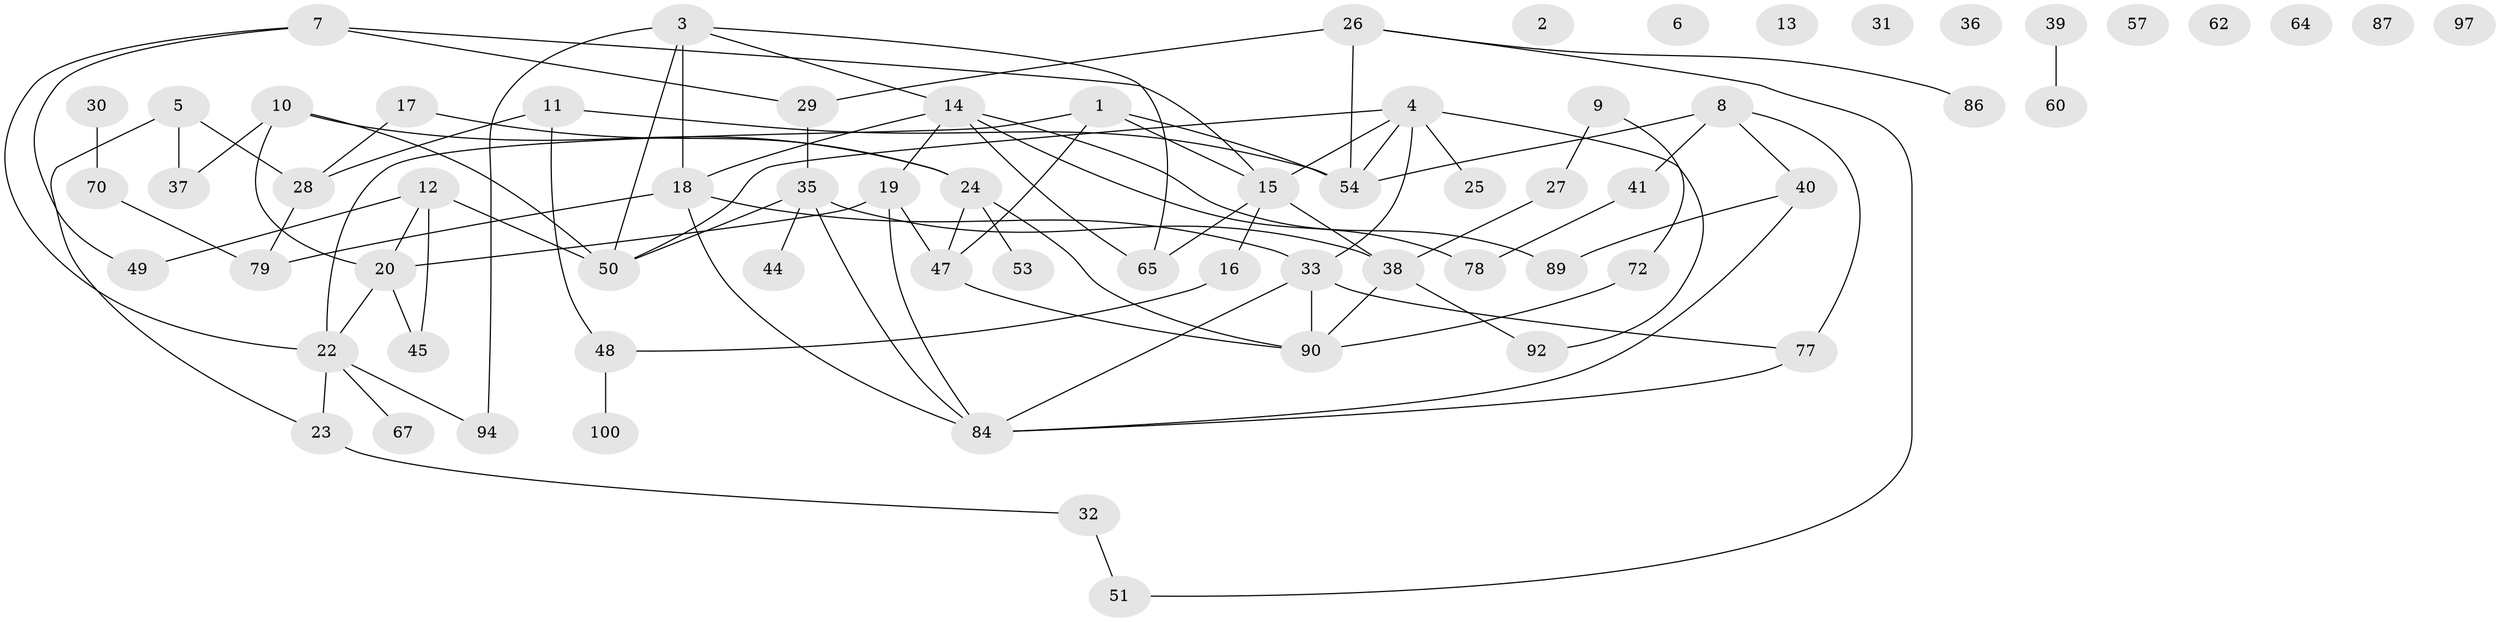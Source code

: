 // Generated by graph-tools (version 1.1) at 2025/23/03/03/25 07:23:26]
// undirected, 68 vertices, 92 edges
graph export_dot {
graph [start="1"]
  node [color=gray90,style=filled];
  1;
  2;
  3 [super="+55"];
  4 [super="+81"];
  5 [super="+56"];
  6;
  7 [super="+88"];
  8 [super="+95"];
  9;
  10 [super="+21"];
  11;
  12 [super="+69"];
  13;
  14 [super="+99"];
  15 [super="+76"];
  16 [super="+61"];
  17 [super="+82"];
  18 [super="+42"];
  19 [super="+75"];
  20 [super="+71"];
  22 [super="+46"];
  23 [super="+93"];
  24 [super="+34"];
  25;
  26 [super="+43"];
  27;
  28 [super="+74"];
  29 [super="+80"];
  30;
  31;
  32;
  33 [super="+83"];
  35 [super="+52"];
  36;
  37;
  38 [super="+66"];
  39;
  40 [super="+58"];
  41 [super="+98"];
  44;
  45;
  47 [super="+59"];
  48 [super="+68"];
  49;
  50 [super="+63"];
  51;
  53;
  54 [super="+73"];
  57;
  60;
  62;
  64;
  65;
  67;
  70 [super="+96"];
  72;
  77 [super="+85"];
  78;
  79;
  84 [super="+91"];
  86;
  87;
  89;
  90;
  92;
  94;
  97;
  100;
  1 -- 47;
  1 -- 22;
  1 -- 54;
  1 -- 15;
  3 -- 65;
  3 -- 18;
  3 -- 94;
  3 -- 14;
  3 -- 50;
  4 -- 54;
  4 -- 15;
  4 -- 33;
  4 -- 25;
  4 -- 92;
  4 -- 50;
  5 -- 37;
  5 -- 28;
  5 -- 23;
  7 -- 49;
  7 -- 15;
  7 -- 22;
  7 -- 29;
  8 -- 40;
  8 -- 41;
  8 -- 77;
  8 -- 54;
  9 -- 27;
  9 -- 72;
  10 -- 20;
  10 -- 24;
  10 -- 50;
  10 -- 37;
  11 -- 48;
  11 -- 28;
  11 -- 54;
  12 -- 20;
  12 -- 49;
  12 -- 50 [weight=2];
  12 -- 45;
  14 -- 18;
  14 -- 19;
  14 -- 78;
  14 -- 89;
  14 -- 65;
  15 -- 16;
  15 -- 65;
  15 -- 38;
  16 -- 48;
  17 -- 24;
  17 -- 28;
  18 -- 79;
  18 -- 33;
  18 -- 84;
  19 -- 47;
  19 -- 84;
  19 -- 20;
  20 -- 22;
  20 -- 45;
  22 -- 67;
  22 -- 94;
  22 -- 23;
  23 -- 32;
  24 -- 53;
  24 -- 90;
  24 -- 47;
  26 -- 51;
  26 -- 86;
  26 -- 29;
  26 -- 54;
  27 -- 38;
  28 -- 79;
  29 -- 35;
  30 -- 70;
  32 -- 51;
  33 -- 90;
  33 -- 77;
  33 -- 84;
  35 -- 44;
  35 -- 50;
  35 -- 84;
  35 -- 38;
  38 -- 90;
  38 -- 92;
  39 -- 60;
  40 -- 89;
  40 -- 84;
  41 -- 78;
  47 -- 90;
  48 -- 100;
  70 -- 79;
  72 -- 90;
  77 -- 84;
}
